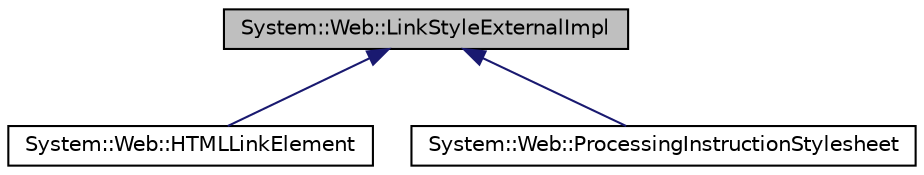 digraph G
{
  edge [fontname="Helvetica",fontsize="10",labelfontname="Helvetica",labelfontsize="10"];
  node [fontname="Helvetica",fontsize="10",shape=record];
  Node1 [label="System::Web::LinkStyleExternalImpl",height=0.2,width=0.4,color="black", fillcolor="grey75", style="filled" fontcolor="black"];
  Node1 -> Node2 [dir="back",color="midnightblue",fontsize="10",style="solid",fontname="Helvetica"];
  Node2 [label="System::Web::HTMLLinkElement",height=0.2,width=0.4,color="black", fillcolor="white", style="filled",URL="$class_system_1_1_web_1_1_h_t_m_l_link_element.html"];
  Node1 -> Node3 [dir="back",color="midnightblue",fontsize="10",style="solid",fontname="Helvetica"];
  Node3 [label="System::Web::ProcessingInstructionStylesheet",height=0.2,width=0.4,color="black", fillcolor="white", style="filled",URL="$class_system_1_1_web_1_1_processing_instruction_stylesheet.html"];
}

